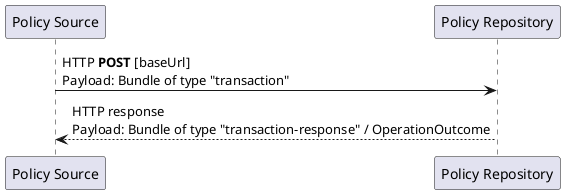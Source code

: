@startuml

participant "Policy Source" as Source
participant "Policy Repository" as Repo

Source -> Repo: HTTP <b>POST</b> [baseUrl]\nPayload: Bundle of type "transaction"
Repo --> Source: HTTP response\nPayload: Bundle of type "transaction-response" / OperationOutcome

@enduml